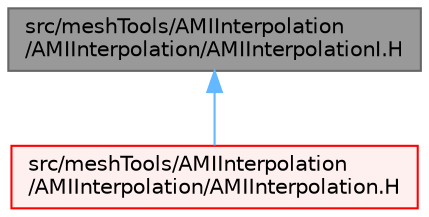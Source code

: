 digraph "src/meshTools/AMIInterpolation/AMIInterpolation/AMIInterpolationI.H"
{
 // LATEX_PDF_SIZE
  bgcolor="transparent";
  edge [fontname=Helvetica,fontsize=10,labelfontname=Helvetica,labelfontsize=10];
  node [fontname=Helvetica,fontsize=10,shape=box,height=0.2,width=0.4];
  Node1 [id="Node000001",label="src/meshTools/AMIInterpolation\l/AMIInterpolation/AMIInterpolationI.H",height=0.2,width=0.4,color="gray40", fillcolor="grey60", style="filled", fontcolor="black",tooltip=" "];
  Node1 -> Node2 [id="edge1_Node000001_Node000002",dir="back",color="steelblue1",style="solid",tooltip=" "];
  Node2 [id="Node000002",label="src/meshTools/AMIInterpolation\l/AMIInterpolation/AMIInterpolation.H",height=0.2,width=0.4,color="red", fillcolor="#FFF0F0", style="filled",URL="$AMIInterpolation_8H.html",tooltip=" "];
}
